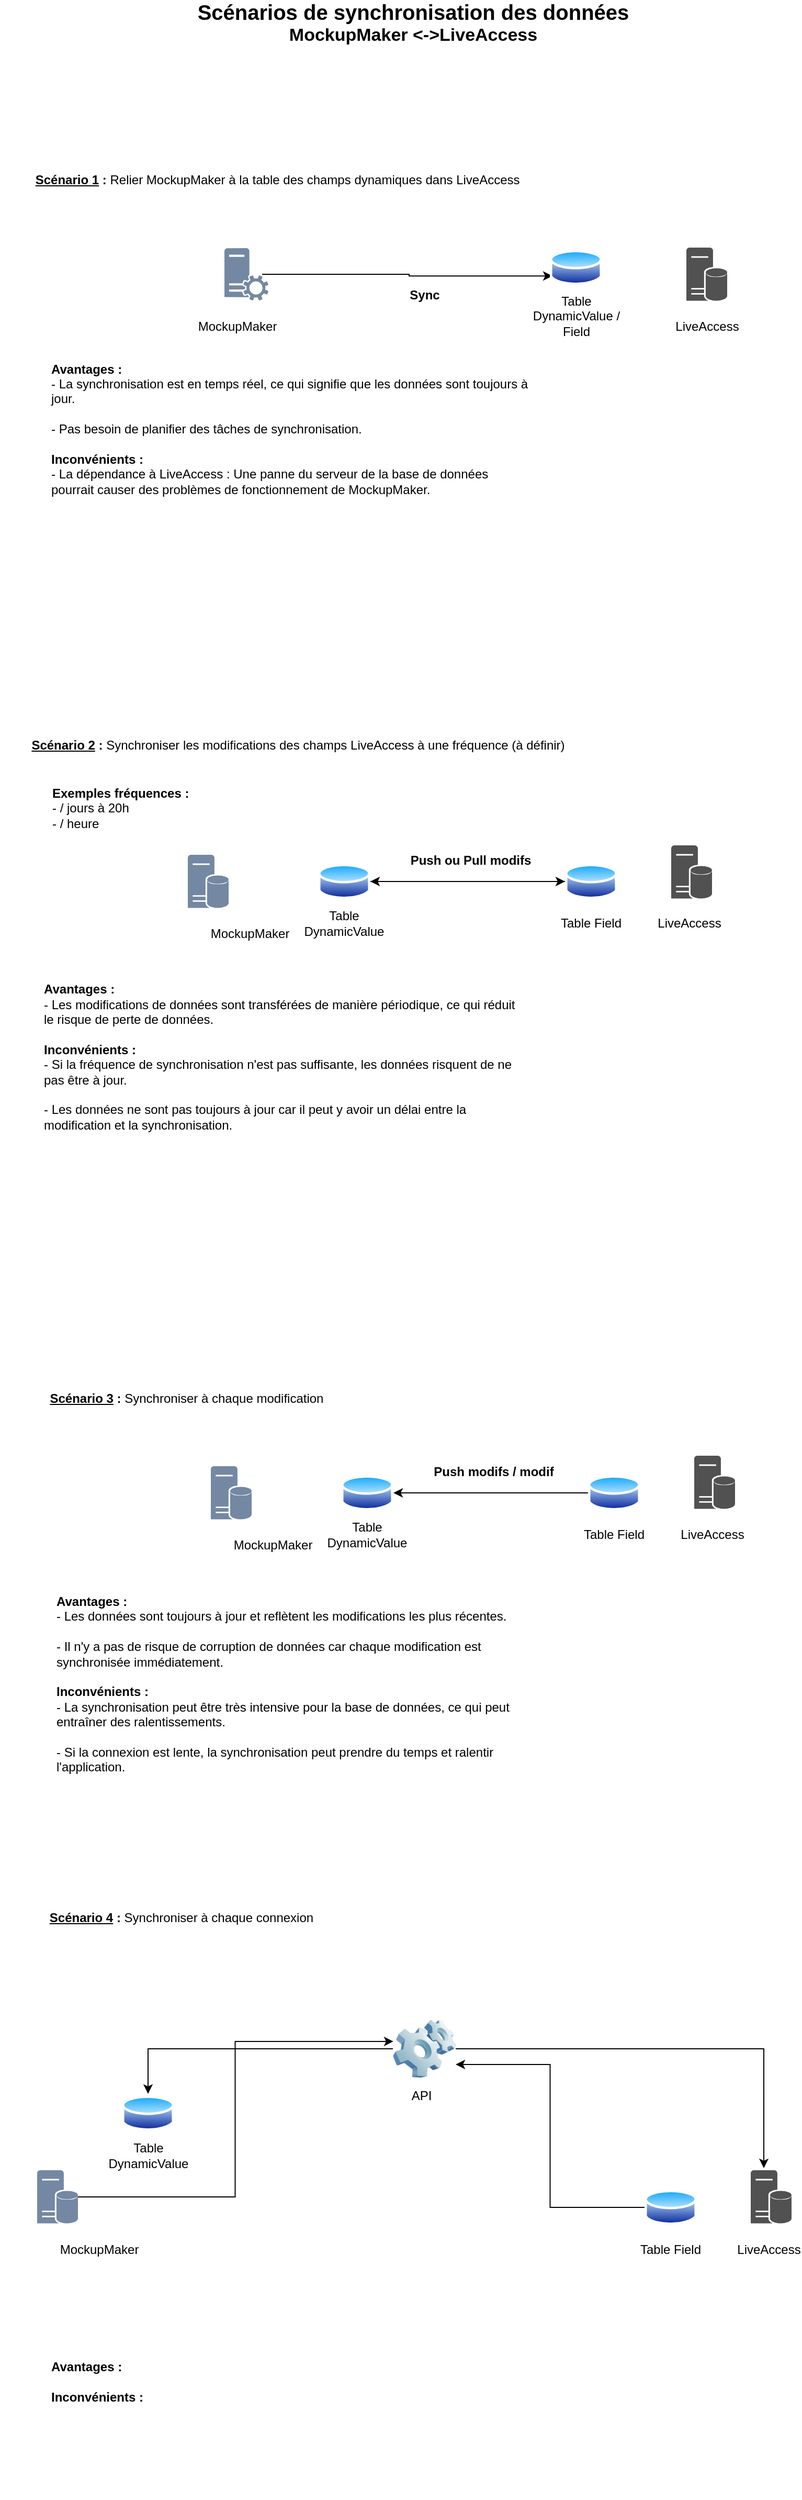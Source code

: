 <mxfile version="21.0.2" type="github">
  <diagram name="Page-1" id="ozQqV06SZRZ33PK6B3RK">
    <mxGraphModel dx="1434" dy="796" grid="1" gridSize="10" guides="1" tooltips="1" connect="1" arrows="1" fold="1" page="1" pageScale="1" pageWidth="827" pageHeight="1169" math="0" shadow="0">
      <root>
        <mxCell id="0" />
        <mxCell id="1" parent="0" />
        <mxCell id="60mSOdGFbqpykD0Ss3_n-70" style="edgeStyle=orthogonalEdgeStyle;rounded=0;orthogonalLoop=1;jettySize=auto;html=1;entryX=0;entryY=0.75;entryDx=0;entryDy=0;exitX=0.857;exitY=0.5;exitDx=0;exitDy=0;exitPerimeter=0;" edge="1" parent="1" source="60mSOdGFbqpykD0Ss3_n-86" target="60mSOdGFbqpykD0Ss3_n-76">
          <mxGeometry relative="1" as="geometry">
            <mxPoint x="302.5" y="305" as="sourcePoint" />
            <mxPoint x="554.5" y="305" as="targetPoint" />
          </mxGeometry>
        </mxCell>
        <mxCell id="60mSOdGFbqpykD0Ss3_n-71" value="" style="sketch=0;pointerEvents=1;shadow=0;dashed=0;html=1;labelPosition=center;verticalLabelPosition=bottom;verticalAlign=top;align=center;shape=mxgraph.mscae.enterprise.database_server;fillColor=#515151;strokeColor=#515151;fontColor=#ffffff;" vertex="1" parent="1">
          <mxGeometry x="695.5" y="280" width="38" height="50" as="geometry" />
        </mxCell>
        <mxCell id="60mSOdGFbqpykD0Ss3_n-72" value="MockupMaker" style="text;html=1;strokeColor=none;fillColor=none;align=center;verticalAlign=middle;whiteSpace=wrap;rounded=0;" vertex="1" parent="1">
          <mxGeometry x="235.5" y="340" width="60" height="30" as="geometry" />
        </mxCell>
        <mxCell id="60mSOdGFbqpykD0Ss3_n-73" value="&lt;b&gt;&lt;font style=&quot;font-size: 20px;&quot;&gt;Scénarios de synchronisation des données&lt;/font&gt;&lt;/b&gt; &lt;font style=&quot;font-size: 17px;&quot;&gt;&lt;b&gt;MockupMaker &amp;lt;-&amp;gt;LiveAccess&lt;/b&gt;&lt;/font&gt;" style="text;html=1;strokeColor=none;fillColor=none;align=center;verticalAlign=middle;whiteSpace=wrap;rounded=0;" vertex="1" parent="1">
          <mxGeometry x="201" y="50" width="466" height="30" as="geometry" />
        </mxCell>
        <mxCell id="60mSOdGFbqpykD0Ss3_n-74" value="LiveAccess" style="text;html=1;strokeColor=none;fillColor=none;align=center;verticalAlign=middle;whiteSpace=wrap;rounded=0;" vertex="1" parent="1">
          <mxGeometry x="684.5" y="340" width="60" height="30" as="geometry" />
        </mxCell>
        <mxCell id="60mSOdGFbqpykD0Ss3_n-75" value="&lt;u style=&quot;font-weight: bold;&quot;&gt;Scénario 1&lt;/u&gt;&lt;b&gt; : &lt;/b&gt;Relier&amp;nbsp;MockupMaker à la table des champs dynamiques dans LiveAccess&amp;nbsp;" style="text;html=1;strokeColor=none;fillColor=none;align=center;verticalAlign=middle;whiteSpace=wrap;rounded=0;" vertex="1" parent="1">
          <mxGeometry x="55.5" y="200" width="500" height="30" as="geometry" />
        </mxCell>
        <mxCell id="60mSOdGFbqpykD0Ss3_n-76" value="" style="aspect=fixed;perimeter=ellipsePerimeter;html=1;align=center;shadow=0;dashed=0;spacingTop=3;image;image=img/lib/active_directory/database.svg;" vertex="1" parent="1">
          <mxGeometry x="564.5" y="280" width="50" height="37" as="geometry" />
        </mxCell>
        <mxCell id="60mSOdGFbqpykD0Ss3_n-77" value="Table DynamicValue / Field" style="text;html=1;strokeColor=none;fillColor=none;align=center;verticalAlign=middle;whiteSpace=wrap;rounded=0;" vertex="1" parent="1">
          <mxGeometry x="534.5" y="330" width="110" height="30" as="geometry" />
        </mxCell>
        <mxCell id="60mSOdGFbqpykD0Ss3_n-78" value="Sync" style="text;html=1;strokeColor=none;fillColor=none;align=center;verticalAlign=middle;whiteSpace=wrap;rounded=0;fontStyle=1" vertex="1" parent="1">
          <mxGeometry x="414.5" y="310" width="60" height="30" as="geometry" />
        </mxCell>
        <mxCell id="60mSOdGFbqpykD0Ss3_n-79" value="&lt;b&gt;Avantages :&lt;/b&gt;&lt;br&gt;-&amp;nbsp;La synchronisation est en temps réel, ce qui signifie que les données sont toujours à jour.&lt;br&gt;&lt;br&gt;-&amp;nbsp;Pas besoin de planifier des tâches de synchronisation.&lt;br&gt;&lt;br&gt;&lt;b&gt;Inconvénients :&lt;/b&gt;&lt;br&gt;- La dépendance à LiveAccess :&amp;nbsp;Une panne du serveur de la base de données pourrait causer des problèmes de fonctionnement de MockupMaker.&lt;br&gt;&amp;nbsp;" style="text;html=1;strokeColor=none;fillColor=none;align=left;verticalAlign=middle;whiteSpace=wrap;rounded=0;" vertex="1" parent="1">
          <mxGeometry x="85.5" y="390" width="460" height="140" as="geometry" />
        </mxCell>
        <mxCell id="60mSOdGFbqpykD0Ss3_n-80" value="" style="sketch=0;pointerEvents=1;shadow=0;dashed=0;html=1;labelPosition=center;verticalLabelPosition=bottom;verticalAlign=top;align=center;shape=mxgraph.mscae.enterprise.database_server;fillColor=#7488A3;strokeColor=#7488a3;fontColor=#ffffff;" vertex="1" parent="1">
          <mxGeometry x="219" y="860" width="38" height="50" as="geometry" />
        </mxCell>
        <mxCell id="60mSOdGFbqpykD0Ss3_n-81" value="" style="sketch=0;pointerEvents=1;shadow=0;dashed=0;html=1;labelPosition=center;verticalLabelPosition=bottom;verticalAlign=top;align=center;shape=mxgraph.mscae.enterprise.database_server;fillColor=#515151;strokeColor=#515151;fontColor=#ffffff;" vertex="1" parent="1">
          <mxGeometry x="681" y="851" width="38" height="50" as="geometry" />
        </mxCell>
        <mxCell id="60mSOdGFbqpykD0Ss3_n-82" value="MockupMaker" style="text;html=1;strokeColor=none;fillColor=none;align=center;verticalAlign=middle;whiteSpace=wrap;rounded=0;" vertex="1" parent="1">
          <mxGeometry x="248" y="920" width="60" height="30" as="geometry" />
        </mxCell>
        <mxCell id="60mSOdGFbqpykD0Ss3_n-83" value="LiveAccess" style="text;html=1;strokeColor=none;fillColor=none;align=center;verticalAlign=middle;whiteSpace=wrap;rounded=0;" vertex="1" parent="1">
          <mxGeometry x="668" y="910" width="60" height="30" as="geometry" />
        </mxCell>
        <mxCell id="60mSOdGFbqpykD0Ss3_n-84" value="&lt;u style=&quot;font-weight: bold;&quot;&gt;Scénario 2&lt;/u&gt;&lt;b&gt;&amp;nbsp;: &lt;/b&gt;Synchroniser les modifications des champs LiveAccess à une fréquence (à définir)" style="text;html=1;strokeColor=none;fillColor=none;align=center;verticalAlign=middle;whiteSpace=wrap;rounded=0;" vertex="1" parent="1">
          <mxGeometry x="39" y="740" width="570" height="30" as="geometry" />
        </mxCell>
        <mxCell id="60mSOdGFbqpykD0Ss3_n-85" value="&lt;b&gt;Avantages :&lt;/b&gt;&lt;br&gt;-&amp;nbsp;Les modifications de données sont transférées de manière périodique, ce qui réduit le risque de perte de données.&lt;br&gt;&lt;br&gt;&lt;b&gt;Inconvénients :&lt;/b&gt;&lt;br&gt;-&amp;nbsp;Si la fréquence de synchronisation n&#39;est pas suffisante, les données risquent de ne pas être à jour.&lt;br&gt;&lt;br&gt;-&amp;nbsp;Les données ne sont pas toujours à jour car il peut y avoir un délai entre la modification et la synchronisation.&lt;br&gt;&amp;nbsp;" style="text;html=1;strokeColor=none;fillColor=none;align=left;verticalAlign=middle;whiteSpace=wrap;rounded=0;" vertex="1" parent="1">
          <mxGeometry x="79" y="970" width="460" height="180" as="geometry" />
        </mxCell>
        <mxCell id="60mSOdGFbqpykD0Ss3_n-86" value="" style="sketch=0;pointerEvents=1;shadow=0;dashed=0;html=1;strokeColor=none;labelPosition=center;verticalLabelPosition=bottom;verticalAlign=top;align=center;fillColor=#7488a3;shape=mxgraph.mscae.system_center.roles" vertex="1" parent="1">
          <mxGeometry x="253.5" y="280" width="42" height="50" as="geometry" />
        </mxCell>
        <mxCell id="60mSOdGFbqpykD0Ss3_n-87" style="edgeStyle=orthogonalEdgeStyle;rounded=0;orthogonalLoop=1;jettySize=auto;html=1;entryX=1;entryY=0.5;entryDx=0;entryDy=0;" edge="1" parent="1" source="60mSOdGFbqpykD0Ss3_n-88" target="60mSOdGFbqpykD0Ss3_n-91">
          <mxGeometry relative="1" as="geometry" />
        </mxCell>
        <mxCell id="60mSOdGFbqpykD0Ss3_n-88" value="" style="aspect=fixed;perimeter=ellipsePerimeter;html=1;align=center;shadow=0;dashed=0;spacingTop=3;image;image=img/lib/active_directory/database.svg;" vertex="1" parent="1">
          <mxGeometry x="579" y="866.5" width="50" height="37" as="geometry" />
        </mxCell>
        <mxCell id="60mSOdGFbqpykD0Ss3_n-89" value="Table Field" style="text;html=1;strokeColor=none;fillColor=none;align=center;verticalAlign=middle;whiteSpace=wrap;rounded=0;" vertex="1" parent="1">
          <mxGeometry x="549" y="910" width="110" height="30" as="geometry" />
        </mxCell>
        <mxCell id="60mSOdGFbqpykD0Ss3_n-90" style="edgeStyle=orthogonalEdgeStyle;rounded=0;orthogonalLoop=1;jettySize=auto;html=1;" edge="1" parent="1" source="60mSOdGFbqpykD0Ss3_n-91" target="60mSOdGFbqpykD0Ss3_n-88">
          <mxGeometry relative="1" as="geometry" />
        </mxCell>
        <mxCell id="60mSOdGFbqpykD0Ss3_n-91" value="" style="aspect=fixed;perimeter=ellipsePerimeter;html=1;align=center;shadow=0;dashed=0;spacingTop=3;image;image=img/lib/active_directory/database.svg;" vertex="1" parent="1">
          <mxGeometry x="343" y="866.5" width="50" height="37" as="geometry" />
        </mxCell>
        <mxCell id="60mSOdGFbqpykD0Ss3_n-92" value="Table DynamicValue" style="text;html=1;strokeColor=none;fillColor=none;align=center;verticalAlign=middle;whiteSpace=wrap;rounded=0;" vertex="1" parent="1">
          <mxGeometry x="313" y="910" width="110" height="30" as="geometry" />
        </mxCell>
        <mxCell id="60mSOdGFbqpykD0Ss3_n-93" value="Push ou Pull modifs" style="text;html=1;strokeColor=none;fillColor=none;align=center;verticalAlign=middle;whiteSpace=wrap;rounded=0;fontStyle=1" vertex="1" parent="1">
          <mxGeometry x="429" y="850" width="120" height="30" as="geometry" />
        </mxCell>
        <mxCell id="60mSOdGFbqpykD0Ss3_n-94" value="&lt;b&gt;Exemples fréquences : &lt;/b&gt;&lt;br&gt;- / jours à 20h&lt;br&gt;- / heure" style="text;html=1;strokeColor=none;fillColor=none;align=left;verticalAlign=middle;whiteSpace=wrap;rounded=0;" vertex="1" parent="1">
          <mxGeometry x="87" y="780" width="170" height="70" as="geometry" />
        </mxCell>
        <mxCell id="60mSOdGFbqpykD0Ss3_n-95" value="" style="sketch=0;pointerEvents=1;shadow=0;dashed=0;html=1;labelPosition=center;verticalLabelPosition=bottom;verticalAlign=top;align=center;shape=mxgraph.mscae.enterprise.database_server;fillColor=#7488A3;strokeColor=#7488a3;fontColor=#ffffff;" vertex="1" parent="1">
          <mxGeometry x="241" y="1444" width="38" height="50" as="geometry" />
        </mxCell>
        <mxCell id="60mSOdGFbqpykD0Ss3_n-96" value="" style="sketch=0;pointerEvents=1;shadow=0;dashed=0;html=1;labelPosition=center;verticalLabelPosition=bottom;verticalAlign=top;align=center;shape=mxgraph.mscae.enterprise.database_server;fillColor=#515151;strokeColor=#515151;fontColor=#ffffff;" vertex="1" parent="1">
          <mxGeometry x="703" y="1434" width="38" height="50" as="geometry" />
        </mxCell>
        <mxCell id="60mSOdGFbqpykD0Ss3_n-97" value="MockupMaker" style="text;html=1;strokeColor=none;fillColor=none;align=center;verticalAlign=middle;whiteSpace=wrap;rounded=0;" vertex="1" parent="1">
          <mxGeometry x="270" y="1504" width="60" height="30" as="geometry" />
        </mxCell>
        <mxCell id="60mSOdGFbqpykD0Ss3_n-98" value="LiveAccess" style="text;html=1;strokeColor=none;fillColor=none;align=center;verticalAlign=middle;whiteSpace=wrap;rounded=0;" vertex="1" parent="1">
          <mxGeometry x="690" y="1494" width="60" height="30" as="geometry" />
        </mxCell>
        <mxCell id="60mSOdGFbqpykD0Ss3_n-99" value="&lt;u style=&quot;font-weight: bold;&quot;&gt;Scénario 3&lt;/u&gt;&lt;b&gt;&amp;nbsp;: &lt;/b&gt;Synchroniser à chaque modification" style="text;html=1;strokeColor=none;fillColor=none;align=center;verticalAlign=middle;whiteSpace=wrap;rounded=0;" vertex="1" parent="1">
          <mxGeometry x="70" y="1364" width="295" height="30" as="geometry" />
        </mxCell>
        <mxCell id="60mSOdGFbqpykD0Ss3_n-100" value="&lt;b&gt;Avantages :&lt;/b&gt;&lt;br&gt;-&amp;nbsp;Les données sont toujours à jour et reflètent les modifications les plus récentes.&lt;br&gt;&lt;br&gt;-&amp;nbsp;Il n&#39;y a pas de risque de corruption de données car chaque modification est synchronisée immédiatement.&lt;br&gt;&lt;br&gt;&lt;b&gt;Inconvénients :&lt;/b&gt;&lt;br&gt;-&amp;nbsp;La synchronisation peut être très intensive pour la base de données, ce qui peut entraîner des ralentissements.&lt;br&gt;&lt;br&gt;&lt;div&gt;- Si la connexion est lente, la synchronisation peut prendre du temps et ralentir l&#39;application.&lt;/div&gt;&amp;nbsp;" style="text;html=1;strokeColor=none;fillColor=none;align=left;verticalAlign=middle;whiteSpace=wrap;rounded=0;" vertex="1" parent="1">
          <mxGeometry x="91" y="1554" width="460" height="210" as="geometry" />
        </mxCell>
        <mxCell id="60mSOdGFbqpykD0Ss3_n-101" style="edgeStyle=orthogonalEdgeStyle;rounded=0;orthogonalLoop=1;jettySize=auto;html=1;entryX=1;entryY=0.5;entryDx=0;entryDy=0;" edge="1" parent="1" source="60mSOdGFbqpykD0Ss3_n-102" target="60mSOdGFbqpykD0Ss3_n-104">
          <mxGeometry relative="1" as="geometry" />
        </mxCell>
        <mxCell id="60mSOdGFbqpykD0Ss3_n-102" value="" style="aspect=fixed;perimeter=ellipsePerimeter;html=1;align=center;shadow=0;dashed=0;spacingTop=3;image;image=img/lib/active_directory/database.svg;" vertex="1" parent="1">
          <mxGeometry x="601" y="1450.5" width="50" height="37" as="geometry" />
        </mxCell>
        <mxCell id="60mSOdGFbqpykD0Ss3_n-103" value="Table Field" style="text;html=1;strokeColor=none;fillColor=none;align=center;verticalAlign=middle;whiteSpace=wrap;rounded=0;" vertex="1" parent="1">
          <mxGeometry x="571" y="1494" width="110" height="30" as="geometry" />
        </mxCell>
        <mxCell id="60mSOdGFbqpykD0Ss3_n-104" value="" style="aspect=fixed;perimeter=ellipsePerimeter;html=1;align=center;shadow=0;dashed=0;spacingTop=3;image;image=img/lib/active_directory/database.svg;" vertex="1" parent="1">
          <mxGeometry x="365" y="1450.5" width="50" height="37" as="geometry" />
        </mxCell>
        <mxCell id="60mSOdGFbqpykD0Ss3_n-105" value="Table DynamicValue" style="text;html=1;strokeColor=none;fillColor=none;align=center;verticalAlign=middle;whiteSpace=wrap;rounded=0;" vertex="1" parent="1">
          <mxGeometry x="335" y="1494" width="110" height="30" as="geometry" />
        </mxCell>
        <mxCell id="60mSOdGFbqpykD0Ss3_n-106" value="Push modifs / modif" style="text;html=1;strokeColor=none;fillColor=none;align=center;verticalAlign=middle;whiteSpace=wrap;rounded=0;fontStyle=1" vertex="1" parent="1">
          <mxGeometry x="451" y="1434" width="120" height="30" as="geometry" />
        </mxCell>
        <mxCell id="60mSOdGFbqpykD0Ss3_n-107" style="edgeStyle=orthogonalEdgeStyle;rounded=0;orthogonalLoop=1;jettySize=auto;html=1;entryX=0.008;entryY=0.383;entryDx=0;entryDy=0;entryPerimeter=0;" edge="1" parent="1" source="60mSOdGFbqpykD0Ss3_n-108" target="60mSOdGFbqpykD0Ss3_n-121">
          <mxGeometry relative="1" as="geometry" />
        </mxCell>
        <mxCell id="60mSOdGFbqpykD0Ss3_n-108" value="" style="sketch=0;pointerEvents=1;shadow=0;dashed=0;html=1;labelPosition=center;verticalLabelPosition=bottom;verticalAlign=top;align=center;shape=mxgraph.mscae.enterprise.database_server;fillColor=#7488A3;strokeColor=#7488a3;fontColor=#ffffff;" vertex="1" parent="1">
          <mxGeometry x="75" y="2116.5" width="38" height="50" as="geometry" />
        </mxCell>
        <mxCell id="60mSOdGFbqpykD0Ss3_n-109" value="" style="sketch=0;pointerEvents=1;shadow=0;dashed=0;html=1;labelPosition=center;verticalLabelPosition=bottom;verticalAlign=top;align=center;shape=mxgraph.mscae.enterprise.database_server;fillColor=#515151;strokeColor=#515151;fontColor=#ffffff;" vertex="1" parent="1">
          <mxGeometry x="757" y="2116.5" width="38" height="50" as="geometry" />
        </mxCell>
        <mxCell id="60mSOdGFbqpykD0Ss3_n-110" value="MockupMaker" style="text;html=1;strokeColor=none;fillColor=none;align=center;verticalAlign=middle;whiteSpace=wrap;rounded=0;" vertex="1" parent="1">
          <mxGeometry x="104" y="2176.5" width="60" height="30" as="geometry" />
        </mxCell>
        <mxCell id="60mSOdGFbqpykD0Ss3_n-111" value="LiveAccess" style="text;html=1;strokeColor=none;fillColor=none;align=center;verticalAlign=middle;whiteSpace=wrap;rounded=0;" vertex="1" parent="1">
          <mxGeometry x="744" y="2176.5" width="60" height="30" as="geometry" />
        </mxCell>
        <mxCell id="60mSOdGFbqpykD0Ss3_n-112" value="&lt;u style=&quot;font-weight: bold;&quot;&gt;Scénario 4&lt;/u&gt;&lt;b&gt;&amp;nbsp;: &lt;/b&gt;Synchroniser à chaque connexion" style="text;html=1;strokeColor=none;fillColor=none;align=center;verticalAlign=middle;whiteSpace=wrap;rounded=0;" vertex="1" parent="1">
          <mxGeometry x="64.5" y="1860" width="295" height="30" as="geometry" />
        </mxCell>
        <mxCell id="60mSOdGFbqpykD0Ss3_n-113" value="&lt;b&gt;Avantages :&lt;/b&gt;&lt;br&gt;&lt;br&gt;&lt;b&gt;Inconvénients :&lt;/b&gt;&lt;br&gt;&amp;nbsp;" style="text;html=1;strokeColor=none;fillColor=none;align=left;verticalAlign=middle;whiteSpace=wrap;rounded=0;" vertex="1" parent="1">
          <mxGeometry x="85.5" y="2220" width="460" height="210" as="geometry" />
        </mxCell>
        <mxCell id="60mSOdGFbqpykD0Ss3_n-114" style="edgeStyle=orthogonalEdgeStyle;rounded=0;orthogonalLoop=1;jettySize=auto;html=1;entryX=1;entryY=0.75;entryDx=0;entryDy=0;" edge="1" parent="1" source="60mSOdGFbqpykD0Ss3_n-115" target="60mSOdGFbqpykD0Ss3_n-121">
          <mxGeometry relative="1" as="geometry" />
        </mxCell>
        <mxCell id="60mSOdGFbqpykD0Ss3_n-115" value="" style="aspect=fixed;perimeter=ellipsePerimeter;html=1;align=center;shadow=0;dashed=0;spacingTop=3;image;image=img/lib/active_directory/database.svg;" vertex="1" parent="1">
          <mxGeometry x="655" y="2133" width="50" height="37" as="geometry" />
        </mxCell>
        <mxCell id="60mSOdGFbqpykD0Ss3_n-116" value="Table Field" style="text;html=1;strokeColor=none;fillColor=none;align=center;verticalAlign=middle;whiteSpace=wrap;rounded=0;" vertex="1" parent="1">
          <mxGeometry x="625" y="2176.5" width="110" height="30" as="geometry" />
        </mxCell>
        <mxCell id="60mSOdGFbqpykD0Ss3_n-117" value="" style="aspect=fixed;perimeter=ellipsePerimeter;html=1;align=center;shadow=0;dashed=0;spacingTop=3;image;image=img/lib/active_directory/database.svg;" vertex="1" parent="1">
          <mxGeometry x="155.5" y="2043" width="50" height="37" as="geometry" />
        </mxCell>
        <mxCell id="60mSOdGFbqpykD0Ss3_n-118" value="Table DynamicValue" style="text;html=1;strokeColor=none;fillColor=none;align=center;verticalAlign=middle;whiteSpace=wrap;rounded=0;" vertex="1" parent="1">
          <mxGeometry x="125.5" y="2086.5" width="110" height="30" as="geometry" />
        </mxCell>
        <mxCell id="60mSOdGFbqpykD0Ss3_n-119" style="edgeStyle=orthogonalEdgeStyle;rounded=0;orthogonalLoop=1;jettySize=auto;html=1;" edge="1" parent="1" source="60mSOdGFbqpykD0Ss3_n-121" target="60mSOdGFbqpykD0Ss3_n-117">
          <mxGeometry relative="1" as="geometry" />
        </mxCell>
        <mxCell id="60mSOdGFbqpykD0Ss3_n-120" style="edgeStyle=orthogonalEdgeStyle;rounded=0;orthogonalLoop=1;jettySize=auto;html=1;entryX=0.316;entryY=-0.05;entryDx=0;entryDy=0;entryPerimeter=0;" edge="1" parent="1" source="60mSOdGFbqpykD0Ss3_n-121" target="60mSOdGFbqpykD0Ss3_n-109">
          <mxGeometry relative="1" as="geometry">
            <mxPoint x="760" y="2110" as="targetPoint" />
          </mxGeometry>
        </mxCell>
        <mxCell id="60mSOdGFbqpykD0Ss3_n-121" value="" style="image;html=1;image=img/lib/clip_art/computers/Software_128x128.png" vertex="1" parent="1">
          <mxGeometry x="414.5" y="1970" width="60" height="60" as="geometry" />
        </mxCell>
        <mxCell id="60mSOdGFbqpykD0Ss3_n-122" value="API" style="text;html=1;strokeColor=none;fillColor=none;align=center;verticalAlign=middle;whiteSpace=wrap;rounded=0;" vertex="1" parent="1">
          <mxGeometry x="411.5" y="2030" width="60" height="30" as="geometry" />
        </mxCell>
      </root>
    </mxGraphModel>
  </diagram>
</mxfile>
